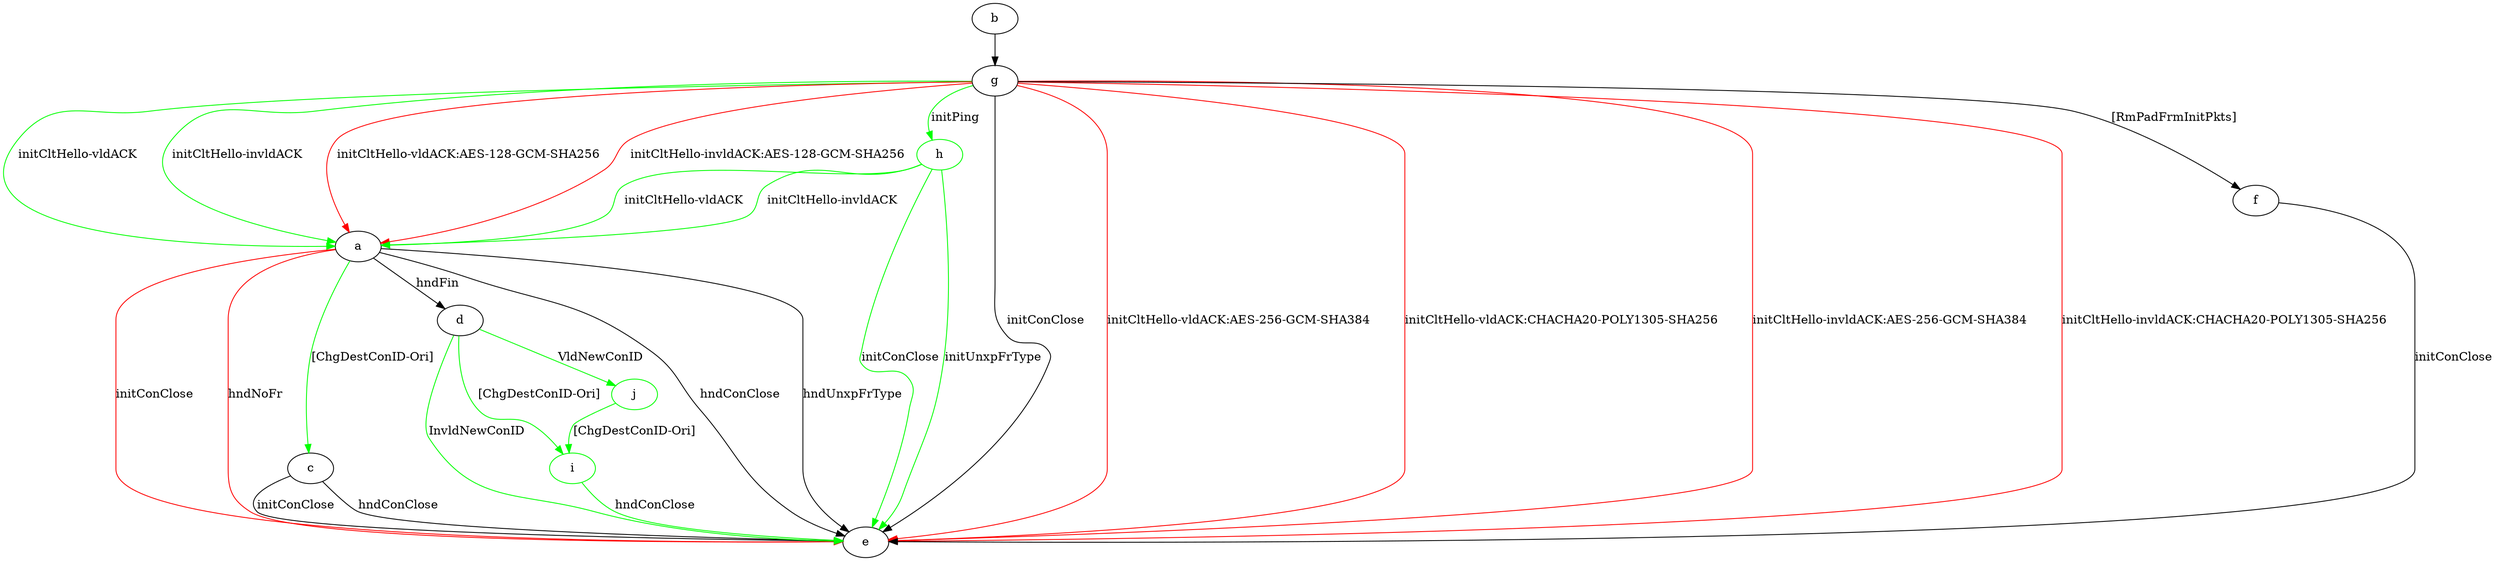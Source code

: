 digraph "" {
	a -> c	[key=0,
		color=green,
		label="[ChgDestConID-Ori] "];
	a -> d	[key=0,
		label="hndFin "];
	a -> e	[key=0,
		label="hndConClose "];
	a -> e	[key=1,
		label="hndUnxpFrType "];
	a -> e	[key=2,
		color=red,
		label="initConClose "];
	a -> e	[key=3,
		color=red,
		label="hndNoFr "];
	b -> g	[key=0];
	c -> e	[key=0,
		label="initConClose "];
	c -> e	[key=1,
		label="hndConClose "];
	d -> e	[key=0,
		color=green,
		label="InvldNewConID "];
	i	[color=green];
	d -> i	[key=0,
		color=green,
		label="[ChgDestConID-Ori] "];
	j	[color=green];
	d -> j	[key=0,
		color=green,
		label="VldNewConID "];
	f -> e	[key=0,
		label="initConClose "];
	g -> a	[key=0,
		color=green,
		label="initCltHello-vldACK "];
	g -> a	[key=1,
		color=green,
		label="initCltHello-invldACK "];
	g -> a	[key=2,
		color=red,
		label="initCltHello-vldACK:AES-128-GCM-SHA256 "];
	g -> a	[key=3,
		color=red,
		label="initCltHello-invldACK:AES-128-GCM-SHA256 "];
	g -> e	[key=0,
		label="initConClose "];
	g -> e	[key=1,
		color=red,
		label="initCltHello-vldACK:AES-256-GCM-SHA384 "];
	g -> e	[key=2,
		color=red,
		label="initCltHello-vldACK:CHACHA20-POLY1305-SHA256 "];
	g -> e	[key=3,
		color=red,
		label="initCltHello-invldACK:AES-256-GCM-SHA384 "];
	g -> e	[key=4,
		color=red,
		label="initCltHello-invldACK:CHACHA20-POLY1305-SHA256 "];
	g -> f	[key=0,
		label="[RmPadFrmInitPkts] "];
	h	[color=green];
	g -> h	[key=0,
		color=green,
		label="initPing "];
	h -> a	[key=0,
		color=green,
		label="initCltHello-vldACK "];
	h -> a	[key=1,
		color=green,
		label="initCltHello-invldACK "];
	h -> e	[key=0,
		color=green,
		label="initConClose "];
	h -> e	[key=1,
		color=green,
		label="initUnxpFrType "];
	i -> e	[key=0,
		color=green,
		label="hndConClose "];
	j -> i	[key=0,
		color=green,
		label="[ChgDestConID-Ori] "];
}
